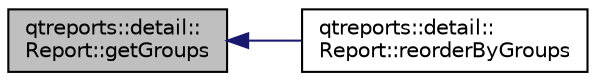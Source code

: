 digraph "qtreports::detail::Report::getGroups"
{
 // INTERACTIVE_SVG=YES
  bgcolor="transparent";
  edge [fontname="Helvetica",fontsize="10",labelfontname="Helvetica",labelfontsize="10"];
  node [fontname="Helvetica",fontsize="10",shape=record];
  rankdir="LR";
  Node1 [label="qtreports::detail::\lReport::getGroups",height=0.2,width=0.4,color="black", fillcolor="grey75", style="filled", fontcolor="black"];
  Node1 -> Node2 [dir="back",color="midnightblue",fontsize="10",style="solid",fontname="Helvetica"];
  Node2 [label="qtreports::detail::\lReport::reorderByGroups",height=0.2,width=0.4,color="black",URL="$classqtreports_1_1detail_1_1_report.html#aa2eb56a54e9cb57831ab6fb6a7d745ab"];
}
